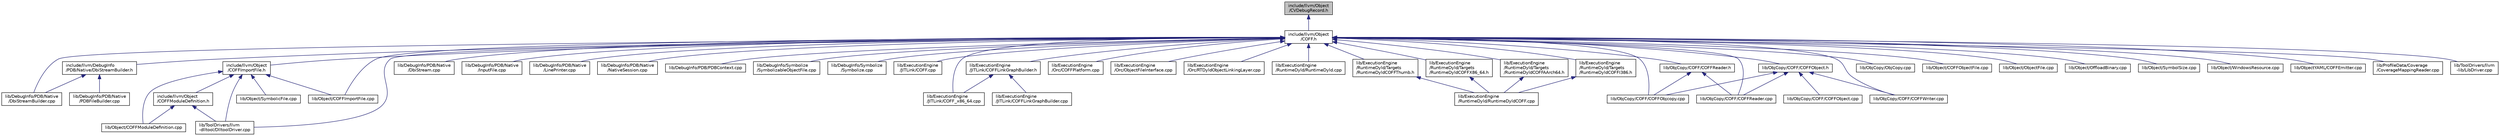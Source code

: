digraph "include/llvm/Object/CVDebugRecord.h"
{
 // LATEX_PDF_SIZE
  bgcolor="transparent";
  edge [fontname="Helvetica",fontsize="10",labelfontname="Helvetica",labelfontsize="10"];
  node [fontname="Helvetica",fontsize="10",shape=record];
  Node1 [label="include/llvm/Object\l/CVDebugRecord.h",height=0.2,width=0.4,color="black", fillcolor="grey75", style="filled", fontcolor="black",tooltip=" "];
  Node1 -> Node2 [dir="back",color="midnightblue",fontsize="10",style="solid",fontname="Helvetica"];
  Node2 [label="include/llvm/Object\l/COFF.h",height=0.2,width=0.4,color="black",URL="$Object_2COFF_8h.html",tooltip=" "];
  Node2 -> Node3 [dir="back",color="midnightblue",fontsize="10",style="solid",fontname="Helvetica"];
  Node3 [label="include/llvm/DebugInfo\l/PDB/Native/DbiStreamBuilder.h",height=0.2,width=0.4,color="black",URL="$DbiStreamBuilder_8h.html",tooltip=" "];
  Node3 -> Node4 [dir="back",color="midnightblue",fontsize="10",style="solid",fontname="Helvetica"];
  Node4 [label="lib/DebugInfo/PDB/Native\l/DbiStreamBuilder.cpp",height=0.2,width=0.4,color="black",URL="$DbiStreamBuilder_8cpp.html",tooltip=" "];
  Node3 -> Node5 [dir="back",color="midnightblue",fontsize="10",style="solid",fontname="Helvetica"];
  Node5 [label="lib/DebugInfo/PDB/Native\l/PDBFileBuilder.cpp",height=0.2,width=0.4,color="black",URL="$PDBFileBuilder_8cpp.html",tooltip=" "];
  Node2 -> Node6 [dir="back",color="midnightblue",fontsize="10",style="solid",fontname="Helvetica"];
  Node6 [label="include/llvm/Object\l/COFFImportFile.h",height=0.2,width=0.4,color="black",URL="$COFFImportFile_8h.html",tooltip=" "];
  Node6 -> Node7 [dir="back",color="midnightblue",fontsize="10",style="solid",fontname="Helvetica"];
  Node7 [label="include/llvm/Object\l/COFFModuleDefinition.h",height=0.2,width=0.4,color="black",URL="$COFFModuleDefinition_8h.html",tooltip=" "];
  Node7 -> Node8 [dir="back",color="midnightblue",fontsize="10",style="solid",fontname="Helvetica"];
  Node8 [label="lib/Object/COFFModuleDefinition.cpp",height=0.2,width=0.4,color="black",URL="$COFFModuleDefinition_8cpp.html",tooltip=" "];
  Node7 -> Node9 [dir="back",color="midnightblue",fontsize="10",style="solid",fontname="Helvetica"];
  Node9 [label="lib/ToolDrivers/llvm\l-dlltool/DlltoolDriver.cpp",height=0.2,width=0.4,color="black",URL="$DlltoolDriver_8cpp.html",tooltip=" "];
  Node6 -> Node10 [dir="back",color="midnightblue",fontsize="10",style="solid",fontname="Helvetica"];
  Node10 [label="lib/Object/COFFImportFile.cpp",height=0.2,width=0.4,color="black",URL="$COFFImportFile_8cpp.html",tooltip=" "];
  Node6 -> Node8 [dir="back",color="midnightblue",fontsize="10",style="solid",fontname="Helvetica"];
  Node6 -> Node11 [dir="back",color="midnightblue",fontsize="10",style="solid",fontname="Helvetica"];
  Node11 [label="lib/Object/SymbolicFile.cpp",height=0.2,width=0.4,color="black",URL="$SymbolicFile_8cpp.html",tooltip=" "];
  Node6 -> Node9 [dir="back",color="midnightblue",fontsize="10",style="solid",fontname="Helvetica"];
  Node2 -> Node12 [dir="back",color="midnightblue",fontsize="10",style="solid",fontname="Helvetica"];
  Node12 [label="lib/DebugInfo/PDB/Native\l/DbiStream.cpp",height=0.2,width=0.4,color="black",URL="$DbiStream_8cpp.html",tooltip=" "];
  Node2 -> Node4 [dir="back",color="midnightblue",fontsize="10",style="solid",fontname="Helvetica"];
  Node2 -> Node13 [dir="back",color="midnightblue",fontsize="10",style="solid",fontname="Helvetica"];
  Node13 [label="lib/DebugInfo/PDB/Native\l/InputFile.cpp",height=0.2,width=0.4,color="black",URL="$InputFile_8cpp.html",tooltip=" "];
  Node2 -> Node14 [dir="back",color="midnightblue",fontsize="10",style="solid",fontname="Helvetica"];
  Node14 [label="lib/DebugInfo/PDB/Native\l/LinePrinter.cpp",height=0.2,width=0.4,color="black",URL="$LinePrinter_8cpp.html",tooltip=" "];
  Node2 -> Node15 [dir="back",color="midnightblue",fontsize="10",style="solid",fontname="Helvetica"];
  Node15 [label="lib/DebugInfo/PDB/Native\l/NativeSession.cpp",height=0.2,width=0.4,color="black",URL="$NativeSession_8cpp.html",tooltip=" "];
  Node2 -> Node16 [dir="back",color="midnightblue",fontsize="10",style="solid",fontname="Helvetica"];
  Node16 [label="lib/DebugInfo/PDB/PDBContext.cpp",height=0.2,width=0.4,color="black",URL="$PDBContext_8cpp.html",tooltip=" "];
  Node2 -> Node17 [dir="back",color="midnightblue",fontsize="10",style="solid",fontname="Helvetica"];
  Node17 [label="lib/DebugInfo/Symbolize\l/SymbolizableObjectFile.cpp",height=0.2,width=0.4,color="black",URL="$SymbolizableObjectFile_8cpp.html",tooltip=" "];
  Node2 -> Node18 [dir="back",color="midnightblue",fontsize="10",style="solid",fontname="Helvetica"];
  Node18 [label="lib/DebugInfo/Symbolize\l/Symbolize.cpp",height=0.2,width=0.4,color="black",URL="$Symbolize_8cpp.html",tooltip=" "];
  Node2 -> Node19 [dir="back",color="midnightblue",fontsize="10",style="solid",fontname="Helvetica"];
  Node19 [label="lib/ExecutionEngine\l/JITLink/COFF.cpp",height=0.2,width=0.4,color="black",URL="$ExecutionEngine_2JITLink_2COFF_8cpp.html",tooltip=" "];
  Node2 -> Node20 [dir="back",color="midnightblue",fontsize="10",style="solid",fontname="Helvetica"];
  Node20 [label="lib/ExecutionEngine\l/JITLink/COFFLinkGraphBuilder.h",height=0.2,width=0.4,color="black",URL="$COFFLinkGraphBuilder_8h.html",tooltip=" "];
  Node20 -> Node21 [dir="back",color="midnightblue",fontsize="10",style="solid",fontname="Helvetica"];
  Node21 [label="lib/ExecutionEngine\l/JITLink/COFF_x86_64.cpp",height=0.2,width=0.4,color="black",URL="$COFF__x86__64_8cpp.html",tooltip=" "];
  Node20 -> Node22 [dir="back",color="midnightblue",fontsize="10",style="solid",fontname="Helvetica"];
  Node22 [label="lib/ExecutionEngine\l/JITLink/COFFLinkGraphBuilder.cpp",height=0.2,width=0.4,color="black",URL="$COFFLinkGraphBuilder_8cpp.html",tooltip=" "];
  Node2 -> Node21 [dir="back",color="midnightblue",fontsize="10",style="solid",fontname="Helvetica"];
  Node2 -> Node23 [dir="back",color="midnightblue",fontsize="10",style="solid",fontname="Helvetica"];
  Node23 [label="lib/ExecutionEngine\l/Orc/COFFPlatform.cpp",height=0.2,width=0.4,color="black",URL="$COFFPlatform_8cpp.html",tooltip=" "];
  Node2 -> Node24 [dir="back",color="midnightblue",fontsize="10",style="solid",fontname="Helvetica"];
  Node24 [label="lib/ExecutionEngine\l/Orc/ObjectFileInterface.cpp",height=0.2,width=0.4,color="black",URL="$ObjectFileInterface_8cpp.html",tooltip=" "];
  Node2 -> Node25 [dir="back",color="midnightblue",fontsize="10",style="solid",fontname="Helvetica"];
  Node25 [label="lib/ExecutionEngine\l/Orc/RTDyldObjectLinkingLayer.cpp",height=0.2,width=0.4,color="black",URL="$RTDyldObjectLinkingLayer_8cpp.html",tooltip=" "];
  Node2 -> Node26 [dir="back",color="midnightblue",fontsize="10",style="solid",fontname="Helvetica"];
  Node26 [label="lib/ExecutionEngine\l/RuntimeDyld/RuntimeDyld.cpp",height=0.2,width=0.4,color="black",URL="$RuntimeDyld_8cpp.html",tooltip=" "];
  Node2 -> Node27 [dir="back",color="midnightblue",fontsize="10",style="solid",fontname="Helvetica"];
  Node27 [label="lib/ExecutionEngine\l/RuntimeDyld/Targets\l/RuntimeDyldCOFFAArch64.h",height=0.2,width=0.4,color="black",URL="$RuntimeDyldCOFFAArch64_8h.html",tooltip=" "];
  Node27 -> Node28 [dir="back",color="midnightblue",fontsize="10",style="solid",fontname="Helvetica"];
  Node28 [label="lib/ExecutionEngine\l/RuntimeDyld/RuntimeDyldCOFF.cpp",height=0.2,width=0.4,color="black",URL="$RuntimeDyldCOFF_8cpp.html",tooltip=" "];
  Node2 -> Node29 [dir="back",color="midnightblue",fontsize="10",style="solid",fontname="Helvetica"];
  Node29 [label="lib/ExecutionEngine\l/RuntimeDyld/Targets\l/RuntimeDyldCOFFI386.h",height=0.2,width=0.4,color="black",URL="$RuntimeDyldCOFFI386_8h.html",tooltip=" "];
  Node29 -> Node28 [dir="back",color="midnightblue",fontsize="10",style="solid",fontname="Helvetica"];
  Node2 -> Node30 [dir="back",color="midnightblue",fontsize="10",style="solid",fontname="Helvetica"];
  Node30 [label="lib/ExecutionEngine\l/RuntimeDyld/Targets\l/RuntimeDyldCOFFThumb.h",height=0.2,width=0.4,color="black",URL="$RuntimeDyldCOFFThumb_8h.html",tooltip=" "];
  Node30 -> Node28 [dir="back",color="midnightblue",fontsize="10",style="solid",fontname="Helvetica"];
  Node2 -> Node31 [dir="back",color="midnightblue",fontsize="10",style="solid",fontname="Helvetica"];
  Node31 [label="lib/ExecutionEngine\l/RuntimeDyld/Targets\l/RuntimeDyldCOFFX86_64.h",height=0.2,width=0.4,color="black",URL="$RuntimeDyldCOFFX86__64_8h.html",tooltip=" "];
  Node31 -> Node28 [dir="back",color="midnightblue",fontsize="10",style="solid",fontname="Helvetica"];
  Node2 -> Node32 [dir="back",color="midnightblue",fontsize="10",style="solid",fontname="Helvetica"];
  Node32 [label="lib/ObjCopy/COFF/COFFObject.h",height=0.2,width=0.4,color="black",URL="$COFFObject_8h.html",tooltip=" "];
  Node32 -> Node33 [dir="back",color="midnightblue",fontsize="10",style="solid",fontname="Helvetica"];
  Node33 [label="lib/ObjCopy/COFF/COFFObjcopy.cpp",height=0.2,width=0.4,color="black",URL="$COFFObjcopy_8cpp.html",tooltip=" "];
  Node32 -> Node34 [dir="back",color="midnightblue",fontsize="10",style="solid",fontname="Helvetica"];
  Node34 [label="lib/ObjCopy/COFF/COFFObject.cpp",height=0.2,width=0.4,color="black",URL="$COFFObject_8cpp.html",tooltip=" "];
  Node32 -> Node35 [dir="back",color="midnightblue",fontsize="10",style="solid",fontname="Helvetica"];
  Node35 [label="lib/ObjCopy/COFF/COFFReader.cpp",height=0.2,width=0.4,color="black",URL="$COFFReader_8cpp.html",tooltip=" "];
  Node32 -> Node36 [dir="back",color="midnightblue",fontsize="10",style="solid",fontname="Helvetica"];
  Node36 [label="lib/ObjCopy/COFF/COFFWriter.cpp",height=0.2,width=0.4,color="black",URL="$COFFWriter_8cpp.html",tooltip=" "];
  Node2 -> Node37 [dir="back",color="midnightblue",fontsize="10",style="solid",fontname="Helvetica"];
  Node37 [label="lib/ObjCopy/COFF/COFFReader.h",height=0.2,width=0.4,color="black",URL="$COFFReader_8h.html",tooltip=" "];
  Node37 -> Node33 [dir="back",color="midnightblue",fontsize="10",style="solid",fontname="Helvetica"];
  Node37 -> Node35 [dir="back",color="midnightblue",fontsize="10",style="solid",fontname="Helvetica"];
  Node2 -> Node33 [dir="back",color="midnightblue",fontsize="10",style="solid",fontname="Helvetica"];
  Node2 -> Node35 [dir="back",color="midnightblue",fontsize="10",style="solid",fontname="Helvetica"];
  Node2 -> Node36 [dir="back",color="midnightblue",fontsize="10",style="solid",fontname="Helvetica"];
  Node2 -> Node38 [dir="back",color="midnightblue",fontsize="10",style="solid",fontname="Helvetica"];
  Node38 [label="lib/ObjCopy/ObjCopy.cpp",height=0.2,width=0.4,color="black",URL="$ObjCopy_8cpp.html",tooltip=" "];
  Node2 -> Node10 [dir="back",color="midnightblue",fontsize="10",style="solid",fontname="Helvetica"];
  Node2 -> Node39 [dir="back",color="midnightblue",fontsize="10",style="solid",fontname="Helvetica"];
  Node39 [label="lib/Object/COFFObjectFile.cpp",height=0.2,width=0.4,color="black",URL="$COFFObjectFile_8cpp.html",tooltip=" "];
  Node2 -> Node40 [dir="back",color="midnightblue",fontsize="10",style="solid",fontname="Helvetica"];
  Node40 [label="lib/Object/ObjectFile.cpp",height=0.2,width=0.4,color="black",URL="$ObjectFile_8cpp.html",tooltip=" "];
  Node2 -> Node41 [dir="back",color="midnightblue",fontsize="10",style="solid",fontname="Helvetica"];
  Node41 [label="lib/Object/OffloadBinary.cpp",height=0.2,width=0.4,color="black",URL="$OffloadBinary_8cpp.html",tooltip=" "];
  Node2 -> Node42 [dir="back",color="midnightblue",fontsize="10",style="solid",fontname="Helvetica"];
  Node42 [label="lib/Object/SymbolSize.cpp",height=0.2,width=0.4,color="black",URL="$SymbolSize_8cpp.html",tooltip=" "];
  Node2 -> Node43 [dir="back",color="midnightblue",fontsize="10",style="solid",fontname="Helvetica"];
  Node43 [label="lib/Object/WindowsResource.cpp",height=0.2,width=0.4,color="black",URL="$WindowsResource_8cpp.html",tooltip=" "];
  Node2 -> Node44 [dir="back",color="midnightblue",fontsize="10",style="solid",fontname="Helvetica"];
  Node44 [label="lib/ObjectYAML/COFFEmitter.cpp",height=0.2,width=0.4,color="black",URL="$COFFEmitter_8cpp.html",tooltip=" "];
  Node2 -> Node45 [dir="back",color="midnightblue",fontsize="10",style="solid",fontname="Helvetica"];
  Node45 [label="lib/ProfileData/Coverage\l/CoverageMappingReader.cpp",height=0.2,width=0.4,color="black",URL="$CoverageMappingReader_8cpp.html",tooltip=" "];
  Node2 -> Node9 [dir="back",color="midnightblue",fontsize="10",style="solid",fontname="Helvetica"];
  Node2 -> Node46 [dir="back",color="midnightblue",fontsize="10",style="solid",fontname="Helvetica"];
  Node46 [label="lib/ToolDrivers/llvm\l-lib/LibDriver.cpp",height=0.2,width=0.4,color="black",URL="$LibDriver_8cpp.html",tooltip=" "];
}
